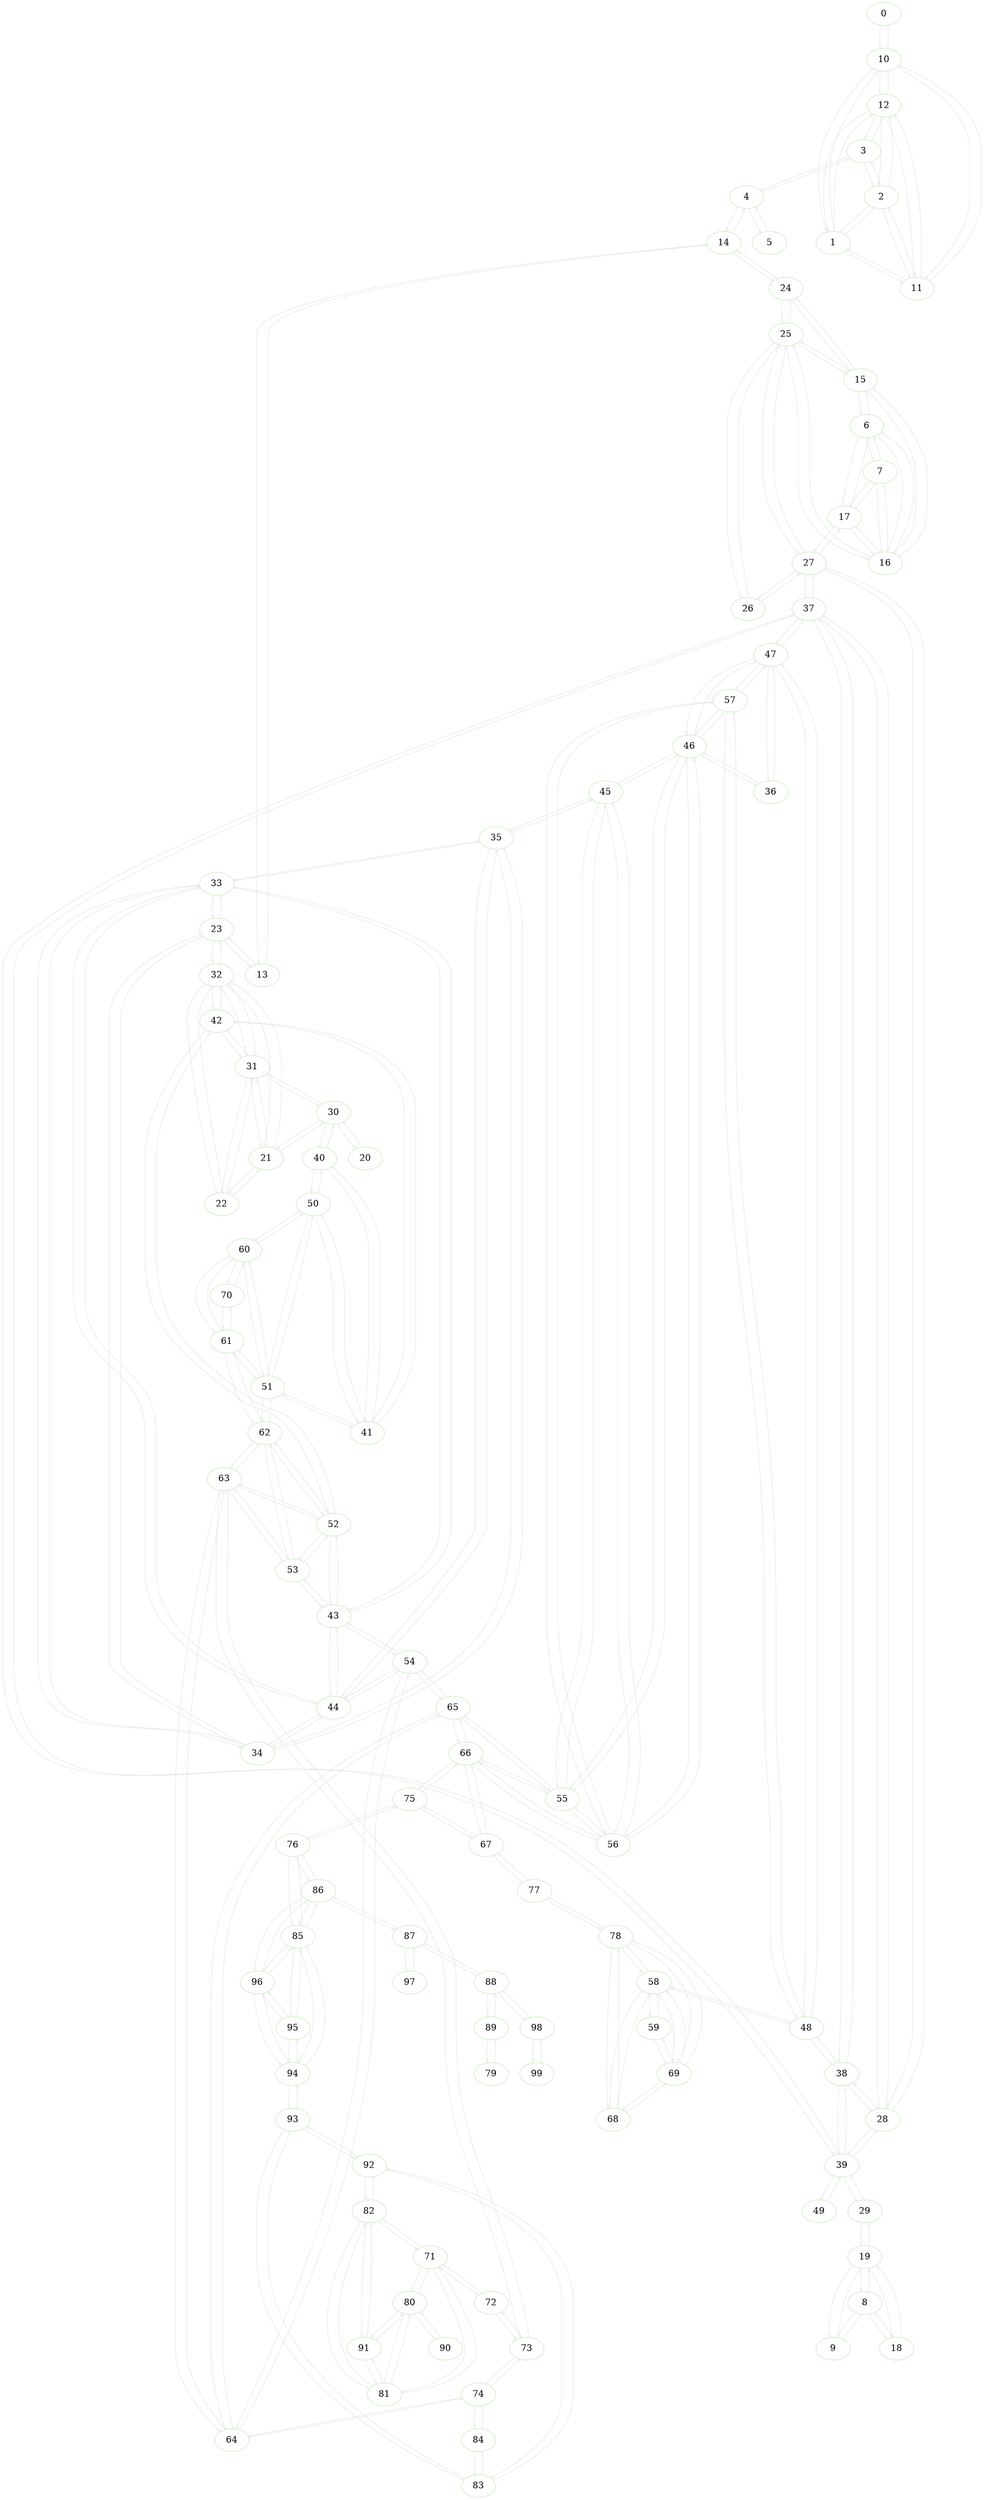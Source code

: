 digraph topology {
	graph [fontsize = 12, outputorder="edgesfirst", size="30,30"];
	node [color = "/pastel16/3", penwidth = 1];
	edge [fontsize = 10, arrowsize = 0.5];
	0 [label = "0", pos="1,0.4!"]
	10 -> 0 [color=lightgrey, arrowhead=empty, penwidth=0.5, label=""]
	1 [label = "1", pos="5,0.2!"]
	2 -> 1 [color=lightgrey, arrowhead=empty, penwidth=0.5, label=""]
	10 -> 1 [color=lightgrey, arrowhead=empty, penwidth=0.5, label=""]
	11 -> 1 [color=lightgrey, arrowhead=empty, penwidth=0.5, label=""]
	12 -> 1 [color=lightgrey, arrowhead=empty, penwidth=0.5, label=""]
	2 [label = "2", pos="7.6,1!"]
	1 -> 2 [color=lightgrey, arrowhead=empty, penwidth=0.5, label=""]
	3 -> 2 [color=lightgrey, arrowhead=empty, penwidth=0.5, label=""]
	11 -> 2 [color=lightgrey, arrowhead=empty, penwidth=0.5, label=""]
	12 -> 2 [color=lightgrey, arrowhead=empty, penwidth=0.5, label=""]
	3 [label = "3", pos="9.2,1.6!"]
	2 -> 3 [color=lightgrey, arrowhead=empty, penwidth=0.5, label=""]
	4 -> 3 [color=lightgrey, arrowhead=empty, penwidth=0.5, label=""]
	12 -> 3 [color=lightgrey, arrowhead=empty, penwidth=0.5, label=""]
	4 [label = "4", pos="12.2,1.4!"]
	3 -> 4 [color=lightgrey, arrowhead=empty, penwidth=0.5, label=""]
	5 -> 4 [color=lightgrey, arrowhead=empty, penwidth=0.5, label=""]
	14 -> 4 [color=lightgrey, arrowhead=empty, penwidth=0.5, label=""]
	5 [label = "5", pos="15.2,0.2!"]
	4 -> 5 [color=lightgrey, arrowhead=empty, penwidth=0.5, label=""]
	6 [label = "6", pos="19.2,2.4!"]
	7 -> 6 [color=lightgrey, arrowhead=empty, penwidth=0.5, label=""]
	15 -> 6 [color=lightgrey, arrowhead=empty, penwidth=0.5, label=""]
	16 -> 6 [color=lightgrey, arrowhead=empty, penwidth=0.5, label=""]
	17 -> 6 [color=lightgrey, arrowhead=empty, penwidth=0.5, label=""]
	7 [label = "7", pos="21.4,0.6!"]
	6 -> 7 [color=lightgrey, arrowhead=empty, penwidth=0.5, label=""]
	16 -> 7 [color=lightgrey, arrowhead=empty, penwidth=0.5, label=""]
	17 -> 7 [color=lightgrey, arrowhead=empty, penwidth=0.5, label=""]
	8 [label = "8", pos="25.8,2.8!"]
	9 -> 8 [color=lightgrey, arrowhead=empty, penwidth=0.5, label=""]
	18 -> 8 [color=lightgrey, arrowhead=empty, penwidth=0.5, label=""]
	19 -> 8 [color=lightgrey, arrowhead=empty, penwidth=0.5, label=""]
	9 [label = "9", pos="28.8,1.2!"]
	8 -> 9 [color=lightgrey, arrowhead=empty, penwidth=0.5, label=""]
	19 -> 9 [color=lightgrey, arrowhead=empty, penwidth=0.5, label=""]
	10 [label = "10", pos="3,3.2!"]
	0 -> 10 [color=lightgrey, arrowhead=empty, penwidth=0.5, label=""]
	1 -> 10 [color=lightgrey, arrowhead=empty, penwidth=0.5, label=""]
	11 -> 10 [color=lightgrey, arrowhead=empty, penwidth=0.5, label=""]
	12 -> 10 [color=lightgrey, arrowhead=empty, penwidth=0.5, label=""]
	11 [label = "11", pos="5.6,3.8!"]
	1 -> 11 [color=lightgrey, arrowhead=empty, penwidth=0.5, label=""]
	2 -> 11 [color=lightgrey, arrowhead=empty, penwidth=0.5, label=""]
	10 -> 11 [color=lightgrey, arrowhead=empty, penwidth=0.5, label=""]
	12 -> 11 [color=lightgrey, arrowhead=empty, penwidth=0.5, label=""]
	12 [label = "12", pos="6.4,3.4!"]
	1 -> 12 [color=lightgrey, arrowhead=empty, penwidth=0.5, label=""]
	2 -> 12 [color=lightgrey, arrowhead=empty, penwidth=0.5, label=""]
	3 -> 12 [color=lightgrey, arrowhead=empty, penwidth=0.5, label=""]
	10 -> 12 [color=lightgrey, arrowhead=empty, penwidth=0.5, label=""]
	11 -> 12 [color=lightgrey, arrowhead=empty, penwidth=0.5, label=""]
	13 [label = "13", pos="10,5.4!"]
	14 -> 13 [color=lightgrey, arrowhead=empty, penwidth=0.5, label=""]
	23 -> 13 [color=lightgrey, arrowhead=empty, penwidth=0.5, label=""]
	14 [label = "14", pos="12.6,4.8!"]
	4 -> 14 [color=lightgrey, arrowhead=empty, penwidth=0.5, label=""]
	13 -> 14 [color=lightgrey, arrowhead=empty, penwidth=0.5, label=""]
	24 -> 14 [color=lightgrey, arrowhead=empty, penwidth=0.5, label=""]
	15 [label = "15", pos="17,4.2!"]
	6 -> 15 [color=lightgrey, arrowhead=empty, penwidth=0.5, label=""]
	16 -> 15 [color=lightgrey, arrowhead=empty, penwidth=0.5, label=""]
	24 -> 15 [color=lightgrey, arrowhead=empty, penwidth=0.5, label=""]
	25 -> 15 [color=lightgrey, arrowhead=empty, penwidth=0.5, label=""]
	16 [label = "16", pos="19.6,3.2!"]
	6 -> 16 [color=lightgrey, arrowhead=empty, penwidth=0.5, label=""]
	7 -> 16 [color=lightgrey, arrowhead=empty, penwidth=0.5, label=""]
	15 -> 16 [color=lightgrey, arrowhead=empty, penwidth=0.5, label=""]
	17 -> 16 [color=lightgrey, arrowhead=empty, penwidth=0.5, label=""]
	25 -> 16 [color=lightgrey, arrowhead=empty, penwidth=0.5, label=""]
	17 [label = "17", pos="21.2,3.6!"]
	6 -> 17 [color=lightgrey, arrowhead=empty, penwidth=0.5, label=""]
	7 -> 17 [color=lightgrey, arrowhead=empty, penwidth=0.5, label=""]
	16 -> 17 [color=lightgrey, arrowhead=empty, penwidth=0.5, label=""]
	27 -> 17 [color=lightgrey, arrowhead=empty, penwidth=0.5, label=""]
	18 [label = "18", pos="26,4.2!"]
	8 -> 18 [color=lightgrey, arrowhead=empty, penwidth=0.5, label=""]
	19 -> 18 [color=lightgrey, arrowhead=empty, penwidth=0.5, label=""]
	19 [label = "19", pos="28,4.8!"]
	8 -> 19 [color=lightgrey, arrowhead=empty, penwidth=0.5, label=""]
	9 -> 19 [color=lightgrey, arrowhead=empty, penwidth=0.5, label=""]
	18 -> 19 [color=lightgrey, arrowhead=empty, penwidth=0.5, label=""]
	29 -> 19 [color=lightgrey, arrowhead=empty, penwidth=0.5, label=""]
	20 [label = "20", pos="1.4,6.8!"]
	30 -> 20 [color=lightgrey, arrowhead=empty, penwidth=0.5, label=""]
	21 [label = "21", pos="5.4,8!"]
	22 -> 21 [color=lightgrey, arrowhead=empty, penwidth=0.5, label=""]
	30 -> 21 [color=lightgrey, arrowhead=empty, penwidth=0.5, label=""]
	31 -> 21 [color=lightgrey, arrowhead=empty, penwidth=0.5, label=""]
	32 -> 21 [color=lightgrey, arrowhead=empty, penwidth=0.5, label=""]
	22 [label = "22", pos="6.8,7.8!"]
	21 -> 22 [color=lightgrey, arrowhead=empty, penwidth=0.5, label=""]
	31 -> 22 [color=lightgrey, arrowhead=empty, penwidth=0.5, label=""]
	32 -> 22 [color=lightgrey, arrowhead=empty, penwidth=0.5, label=""]
	23 [label = "23", pos="10.6,8.6!"]
	13 -> 23 [color=lightgrey, arrowhead=empty, penwidth=0.5, label=""]
	32 -> 23 [color=lightgrey, arrowhead=empty, penwidth=0.5, label=""]
	33 -> 23 [color=lightgrey, arrowhead=empty, penwidth=0.5, label=""]
	34 -> 23 [color=lightgrey, arrowhead=empty, penwidth=0.5, label=""]
	24 [label = "24", pos="14.2,6.8!"]
	14 -> 24 [color=lightgrey, arrowhead=empty, penwidth=0.5, label=""]
	15 -> 24 [color=lightgrey, arrowhead=empty, penwidth=0.5, label=""]
	25 -> 24 [color=lightgrey, arrowhead=empty, penwidth=0.5, label=""]
	25 [label = "25", pos="18,6.4!"]
	15 -> 25 [color=lightgrey, arrowhead=empty, penwidth=0.5, label=""]
	16 -> 25 [color=lightgrey, arrowhead=empty, penwidth=0.5, label=""]
	24 -> 25 [color=lightgrey, arrowhead=empty, penwidth=0.5, label=""]
	26 -> 25 [color=lightgrey, arrowhead=empty, penwidth=0.5, label=""]
	27 -> 25 [color=lightgrey, arrowhead=empty, penwidth=0.5, label=""]
	26 [label = "26", pos="19.2,8.2!"]
	25 -> 26 [color=lightgrey, arrowhead=empty, penwidth=0.5, label=""]
	27 -> 26 [color=lightgrey, arrowhead=empty, penwidth=0.5, label=""]
	27 [label = "27", pos="21.4,7.4!"]
	17 -> 27 [color=lightgrey, arrowhead=empty, penwidth=0.5, label=""]
	25 -> 27 [color=lightgrey, arrowhead=empty, penwidth=0.5, label=""]
	26 -> 27 [color=lightgrey, arrowhead=empty, penwidth=0.5, label=""]
	28 -> 27 [color=lightgrey, arrowhead=empty, penwidth=0.5, label=""]
	37 -> 27 [color=lightgrey, arrowhead=empty, penwidth=0.5, label=""]
	28 [label = "28", pos="24.2,8!"]
	27 -> 28 [color=lightgrey, arrowhead=empty, penwidth=0.5, label=""]
	37 -> 28 [color=lightgrey, arrowhead=empty, penwidth=0.5, label=""]
	38 -> 28 [color=lightgrey, arrowhead=empty, penwidth=0.5, label=""]
	39 -> 28 [color=lightgrey, arrowhead=empty, penwidth=0.5, label=""]
	29 [label = "29", pos="29.2,7.8!"]
	19 -> 29 [color=lightgrey, arrowhead=empty, penwidth=0.5, label=""]
	39 -> 29 [color=lightgrey, arrowhead=empty, penwidth=0.5, label=""]
	30 [label = "30", pos="2.6,10!"]
	20 -> 30 [color=lightgrey, arrowhead=empty, penwidth=0.5, label=""]
	21 -> 30 [color=lightgrey, arrowhead=empty, penwidth=0.5, label=""]
	31 -> 30 [color=lightgrey, arrowhead=empty, penwidth=0.5, label=""]
	40 -> 30 [color=lightgrey, arrowhead=empty, penwidth=0.5, label=""]
	31 [label = "31", pos="5,10.8!"]
	21 -> 31 [color=lightgrey, arrowhead=empty, penwidth=0.5, label=""]
	22 -> 31 [color=lightgrey, arrowhead=empty, penwidth=0.5, label=""]
	30 -> 31 [color=lightgrey, arrowhead=empty, penwidth=0.5, label=""]
	32 -> 31 [color=lightgrey, arrowhead=empty, penwidth=0.5, label=""]
	42 -> 31 [color=lightgrey, arrowhead=empty, penwidth=0.5, label=""]
	32 [label = "32", pos="7.8,10.4!"]
	21 -> 32 [color=lightgrey, arrowhead=empty, penwidth=0.5, label=""]
	22 -> 32 [color=lightgrey, arrowhead=empty, penwidth=0.5, label=""]
	23 -> 32 [color=lightgrey, arrowhead=empty, penwidth=0.5, label=""]
	31 -> 32 [color=lightgrey, arrowhead=empty, penwidth=0.5, label=""]
	42 -> 32 [color=lightgrey, arrowhead=empty, penwidth=0.5, label=""]
	33 [label = "33", pos="11.6,11.8!"]
	23 -> 33 [color=lightgrey, arrowhead=empty, penwidth=0.5, label=""]
	34 -> 33 [color=lightgrey, arrowhead=empty, penwidth=0.5, label=""]
	35 -> 33 [color=lightgrey, arrowhead=empty, penwidth=0.5, label=""]
	43 -> 33 [color=lightgrey, arrowhead=empty, penwidth=0.5, label=""]
	44 -> 33 [color=lightgrey, arrowhead=empty, penwidth=0.5, label=""]
	34 [label = "34", pos="13.4,11!"]
	23 -> 34 [color=lightgrey, arrowhead=empty, penwidth=0.5, label=""]
	33 -> 34 [color=lightgrey, arrowhead=empty, penwidth=0.5, label=""]
	35 -> 34 [color=lightgrey, arrowhead=empty, penwidth=0.5, label=""]
	44 -> 34 [color=lightgrey, arrowhead=empty, penwidth=0.5, label=""]
	35 [label = "35", pos="15.2,11.2!"]
	33 -> 35 [color=lightgrey, arrowhead=empty, penwidth=0.5, label=""]
	34 -> 35 [color=lightgrey, arrowhead=empty, penwidth=0.5, label=""]
	44 -> 35 [color=lightgrey, arrowhead=empty, penwidth=0.5, label=""]
	45 -> 35 [color=lightgrey, arrowhead=empty, penwidth=0.5, label=""]
	36 [label = "36", pos="20,12!"]
	46 -> 36 [color=lightgrey, arrowhead=empty, penwidth=0.5, label=""]
	47 -> 36 [color=lightgrey, arrowhead=empty, penwidth=0.5, label=""]
	37 [label = "37", pos="23.4,9.8!"]
	27 -> 37 [color=lightgrey, arrowhead=empty, penwidth=0.5, label=""]
	28 -> 37 [color=lightgrey, arrowhead=empty, penwidth=0.5, label=""]
	38 -> 37 [color=lightgrey, arrowhead=empty, penwidth=0.5, label=""]
	39 -> 37 [color=lightgrey, arrowhead=empty, penwidth=0.5, label=""]
	47 -> 37 [color=lightgrey, arrowhead=empty, penwidth=0.5, label=""]
	38 [label = "38", pos="25.2,11!"]
	28 -> 38 [color=lightgrey, arrowhead=empty, penwidth=0.5, label=""]
	37 -> 38 [color=lightgrey, arrowhead=empty, penwidth=0.5, label=""]
	39 -> 38 [color=lightgrey, arrowhead=empty, penwidth=0.5, label=""]
	48 -> 38 [color=lightgrey, arrowhead=empty, penwidth=0.5, label=""]
	39 [label = "39", pos="27,10.4!"]
	28 -> 39 [color=lightgrey, arrowhead=empty, penwidth=0.5, label=""]
	29 -> 39 [color=lightgrey, arrowhead=empty, penwidth=0.5, label=""]
	37 -> 39 [color=lightgrey, arrowhead=empty, penwidth=0.5, label=""]
	38 -> 39 [color=lightgrey, arrowhead=empty, penwidth=0.5, label=""]
	49 -> 39 [color=lightgrey, arrowhead=empty, penwidth=0.5, label=""]
	40 [label = "40", pos="0.6,12.4!"]
	30 -> 40 [color=lightgrey, arrowhead=empty, penwidth=0.5, label=""]
	41 -> 40 [color=lightgrey, arrowhead=empty, penwidth=0.5, label=""]
	50 -> 40 [color=lightgrey, arrowhead=empty, penwidth=0.5, label=""]
	41 [label = "41", pos="3.2,14.4!"]
	40 -> 41 [color=lightgrey, arrowhead=empty, penwidth=0.5, label=""]
	42 -> 41 [color=lightgrey, arrowhead=empty, penwidth=0.5, label=""]
	50 -> 41 [color=lightgrey, arrowhead=empty, penwidth=0.5, label=""]
	51 -> 41 [color=lightgrey, arrowhead=empty, penwidth=0.5, label=""]
	42 [label = "42", pos="6.4,12.8!"]
	31 -> 42 [color=lightgrey, arrowhead=empty, penwidth=0.5, label=""]
	32 -> 42 [color=lightgrey, arrowhead=empty, penwidth=0.5, label=""]
	41 -> 42 [color=lightgrey, arrowhead=empty, penwidth=0.5, label=""]
	52 -> 42 [color=lightgrey, arrowhead=empty, penwidth=0.5, label=""]
	43 [label = "43", pos="10.2,14.6!"]
	33 -> 43 [color=lightgrey, arrowhead=empty, penwidth=0.5, label=""]
	44 -> 43 [color=lightgrey, arrowhead=empty, penwidth=0.5, label=""]
	52 -> 43 [color=lightgrey, arrowhead=empty, penwidth=0.5, label=""]
	53 -> 43 [color=lightgrey, arrowhead=empty, penwidth=0.5, label=""]
	54 -> 43 [color=lightgrey, arrowhead=empty, penwidth=0.5, label=""]
	44 [label = "44", pos="12.2,13.4!"]
	33 -> 44 [color=lightgrey, arrowhead=empty, penwidth=0.5, label=""]
	34 -> 44 [color=lightgrey, arrowhead=empty, penwidth=0.5, label=""]
	35 -> 44 [color=lightgrey, arrowhead=empty, penwidth=0.5, label=""]
	43 -> 44 [color=lightgrey, arrowhead=empty, penwidth=0.5, label=""]
	54 -> 44 [color=lightgrey, arrowhead=empty, penwidth=0.5, label=""]
	45 [label = "45", pos="16.6,14.6!"]
	35 -> 45 [color=lightgrey, arrowhead=empty, penwidth=0.5, label=""]
	46 -> 45 [color=lightgrey, arrowhead=empty, penwidth=0.5, label=""]
	55 -> 45 [color=lightgrey, arrowhead=empty, penwidth=0.5, label=""]
	56 -> 45 [color=lightgrey, arrowhead=empty, penwidth=0.5, label=""]
	46 [label = "46", pos="20.4,14.6!"]
	36 -> 46 [color=lightgrey, arrowhead=empty, penwidth=0.5, label=""]
	45 -> 46 [color=lightgrey, arrowhead=empty, penwidth=0.5, label=""]
	47 -> 46 [color=lightgrey, arrowhead=empty, penwidth=0.5, label=""]
	55 -> 46 [color=lightgrey, arrowhead=empty, penwidth=0.5, label=""]
	56 -> 46 [color=lightgrey, arrowhead=empty, penwidth=0.5, label=""]
	57 -> 46 [color=lightgrey, arrowhead=empty, penwidth=0.5, label=""]
	47 [label = "47", pos="21.8,13.2!"]
	36 -> 47 [color=lightgrey, arrowhead=empty, penwidth=0.5, label=""]
	37 -> 47 [color=lightgrey, arrowhead=empty, penwidth=0.5, label=""]
	46 -> 47 [color=lightgrey, arrowhead=empty, penwidth=0.5, label=""]
	48 -> 47 [color=lightgrey, arrowhead=empty, penwidth=0.5, label=""]
	57 -> 47 [color=lightgrey, arrowhead=empty, penwidth=0.5, label=""]
	48 [label = "48", pos="25,14.6!"]
	38 -> 48 [color=lightgrey, arrowhead=empty, penwidth=0.5, label=""]
	47 -> 48 [color=lightgrey, arrowhead=empty, penwidth=0.5, label=""]
	57 -> 48 [color=lightgrey, arrowhead=empty, penwidth=0.5, label=""]
	58 -> 48 [color=lightgrey, arrowhead=empty, penwidth=0.5, label=""]
	49 [label = "49", pos="29.8,12.4!"]
	39 -> 49 [color=lightgrey, arrowhead=empty, penwidth=0.5, label=""]
	50 [label = "50", pos="0.6,15.6!"]
	40 -> 50 [color=lightgrey, arrowhead=empty, penwidth=0.5, label=""]
	41 -> 50 [color=lightgrey, arrowhead=empty, penwidth=0.5, label=""]
	51 -> 50 [color=lightgrey, arrowhead=empty, penwidth=0.5, label=""]
	60 -> 50 [color=lightgrey, arrowhead=empty, penwidth=0.5, label=""]
	51 [label = "51", pos="3.8,16.4!"]
	41 -> 51 [color=lightgrey, arrowhead=empty, penwidth=0.5, label=""]
	50 -> 51 [color=lightgrey, arrowhead=empty, penwidth=0.5, label=""]
	60 -> 51 [color=lightgrey, arrowhead=empty, penwidth=0.5, label=""]
	61 -> 51 [color=lightgrey, arrowhead=empty, penwidth=0.5, label=""]
	62 -> 51 [color=lightgrey, arrowhead=empty, penwidth=0.5, label=""]
	52 [label = "52", pos="7.8,15.8!"]
	42 -> 52 [color=lightgrey, arrowhead=empty, penwidth=0.5, label=""]
	43 -> 52 [color=lightgrey, arrowhead=empty, penwidth=0.5, label=""]
	53 -> 52 [color=lightgrey, arrowhead=empty, penwidth=0.5, label=""]
	62 -> 52 [color=lightgrey, arrowhead=empty, penwidth=0.5, label=""]
	63 -> 52 [color=lightgrey, arrowhead=empty, penwidth=0.5, label=""]
	53 [label = "53", pos="9,16.2!"]
	43 -> 53 [color=lightgrey, arrowhead=empty, penwidth=0.5, label=""]
	52 -> 53 [color=lightgrey, arrowhead=empty, penwidth=0.5, label=""]
	62 -> 53 [color=lightgrey, arrowhead=empty, penwidth=0.5, label=""]
	63 -> 53 [color=lightgrey, arrowhead=empty, penwidth=0.5, label=""]
	54 [label = "54", pos="13.2,16.6!"]
	43 -> 54 [color=lightgrey, arrowhead=empty, penwidth=0.5, label=""]
	44 -> 54 [color=lightgrey, arrowhead=empty, penwidth=0.5, label=""]
	64 -> 54 [color=lightgrey, arrowhead=empty, penwidth=0.5, label=""]
	65 -> 54 [color=lightgrey, arrowhead=empty, penwidth=0.5, label=""]
	55 [label = "55", pos="17.8,17!"]
	45 -> 55 [color=lightgrey, arrowhead=empty, penwidth=0.5, label=""]
	46 -> 55 [color=lightgrey, arrowhead=empty, penwidth=0.5, label=""]
	56 -> 55 [color=lightgrey, arrowhead=empty, penwidth=0.5, label=""]
	65 -> 55 [color=lightgrey, arrowhead=empty, penwidth=0.5, label=""]
	66 -> 55 [color=lightgrey, arrowhead=empty, penwidth=0.5, label=""]
	56 [label = "56", pos="19.6,16.8!"]
	45 -> 56 [color=lightgrey, arrowhead=empty, penwidth=0.5, label=""]
	46 -> 56 [color=lightgrey, arrowhead=empty, penwidth=0.5, label=""]
	55 -> 56 [color=lightgrey, arrowhead=empty, penwidth=0.5, label=""]
	57 -> 56 [color=lightgrey, arrowhead=empty, penwidth=0.5, label=""]
	66 -> 56 [color=lightgrey, arrowhead=empty, penwidth=0.5, label=""]
	57 [label = "57", pos="23,15.2!"]
	46 -> 57 [color=lightgrey, arrowhead=empty, penwidth=0.5, label=""]
	47 -> 57 [color=lightgrey, arrowhead=empty, penwidth=0.5, label=""]
	48 -> 57 [color=lightgrey, arrowhead=empty, penwidth=0.5, label=""]
	56 -> 57 [color=lightgrey, arrowhead=empty, penwidth=0.5, label=""]
	58 [label = "58", pos="26.6,17.4!"]
	48 -> 58 [color=lightgrey, arrowhead=empty, penwidth=0.5, label=""]
	59 -> 58 [color=lightgrey, arrowhead=empty, penwidth=0.5, label=""]
	68 -> 58 [color=lightgrey, arrowhead=empty, penwidth=0.5, label=""]
	69 -> 58 [color=lightgrey, arrowhead=empty, penwidth=0.5, label=""]
	78 -> 58 [color=lightgrey, arrowhead=empty, penwidth=0.5, label=""]
	59 [label = "59", pos="29.6,17.4!"]
	58 -> 59 [color=lightgrey, arrowhead=empty, penwidth=0.5, label=""]
	69 -> 59 [color=lightgrey, arrowhead=empty, penwidth=0.5, label=""]
	60 [label = "60", pos="1.2,19.2!"]
	50 -> 60 [color=lightgrey, arrowhead=empty, penwidth=0.5, label=""]
	51 -> 60 [color=lightgrey, arrowhead=empty, penwidth=0.5, label=""]
	61 -> 60 [color=lightgrey, arrowhead=empty, penwidth=0.5, label=""]
	70 -> 60 [color=lightgrey, arrowhead=empty, penwidth=0.5, label=""]
	61 [label = "61", pos="3.4,20!"]
	51 -> 61 [color=lightgrey, arrowhead=empty, penwidth=0.5, label=""]
	60 -> 61 [color=lightgrey, arrowhead=empty, penwidth=0.5, label=""]
	62 -> 61 [color=lightgrey, arrowhead=empty, penwidth=0.5, label=""]
	70 -> 61 [color=lightgrey, arrowhead=empty, penwidth=0.5, label=""]
	62 [label = "62", pos="6.2,18.2!"]
	51 -> 62 [color=lightgrey, arrowhead=empty, penwidth=0.5, label=""]
	52 -> 62 [color=lightgrey, arrowhead=empty, penwidth=0.5, label=""]
	53 -> 62 [color=lightgrey, arrowhead=empty, penwidth=0.5, label=""]
	61 -> 62 [color=lightgrey, arrowhead=empty, penwidth=0.5, label=""]
	63 -> 62 [color=lightgrey, arrowhead=empty, penwidth=0.5, label=""]
	63 [label = "63", pos="9.6,18.4!"]
	52 -> 63 [color=lightgrey, arrowhead=empty, penwidth=0.5, label=""]
	53 -> 63 [color=lightgrey, arrowhead=empty, penwidth=0.5, label=""]
	62 -> 63 [color=lightgrey, arrowhead=empty, penwidth=0.5, label=""]
	64 -> 63 [color=lightgrey, arrowhead=empty, penwidth=0.5, label=""]
	73 -> 63 [color=lightgrey, arrowhead=empty, penwidth=0.5, label=""]
	64 [label = "64", pos="13,18.2!"]
	54 -> 64 [color=lightgrey, arrowhead=empty, penwidth=0.5, label=""]
	63 -> 64 [color=lightgrey, arrowhead=empty, penwidth=0.5, label=""]
	65 -> 64 [color=lightgrey, arrowhead=empty, penwidth=0.5, label=""]
	74 -> 64 [color=lightgrey, arrowhead=empty, penwidth=0.5, label=""]
	65 [label = "65", pos="15,18.4!"]
	54 -> 65 [color=lightgrey, arrowhead=empty, penwidth=0.5, label=""]
	55 -> 65 [color=lightgrey, arrowhead=empty, penwidth=0.5, label=""]
	64 -> 65 [color=lightgrey, arrowhead=empty, penwidth=0.5, label=""]
	66 -> 65 [color=lightgrey, arrowhead=empty, penwidth=0.5, label=""]
	66 [label = "66", pos="18.4,19!"]
	55 -> 66 [color=lightgrey, arrowhead=empty, penwidth=0.5, label=""]
	56 -> 66 [color=lightgrey, arrowhead=empty, penwidth=0.5, label=""]
	65 -> 66 [color=lightgrey, arrowhead=empty, penwidth=0.5, label=""]
	67 -> 66 [color=lightgrey, arrowhead=empty, penwidth=0.5, label=""]
	75 -> 66 [color=lightgrey, arrowhead=empty, penwidth=0.5, label=""]
	67 [label = "67", pos="21,20.6!"]
	66 -> 67 [color=lightgrey, arrowhead=empty, penwidth=0.5, label=""]
	75 -> 67 [color=lightgrey, arrowhead=empty, penwidth=0.5, label=""]
	77 -> 67 [color=lightgrey, arrowhead=empty, penwidth=0.5, label=""]
	68 [label = "68", pos="25.8,18.4!"]
	58 -> 68 [color=lightgrey, arrowhead=empty, penwidth=0.5, label=""]
	69 -> 68 [color=lightgrey, arrowhead=empty, penwidth=0.5, label=""]
	78 -> 68 [color=lightgrey, arrowhead=empty, penwidth=0.5, label=""]
	69 [label = "69", pos="27.8,19!"]
	58 -> 69 [color=lightgrey, arrowhead=empty, penwidth=0.5, label=""]
	59 -> 69 [color=lightgrey, arrowhead=empty, penwidth=0.5, label=""]
	68 -> 69 [color=lightgrey, arrowhead=empty, penwidth=0.5, label=""]
	78 -> 69 [color=lightgrey, arrowhead=empty, penwidth=0.5, label=""]
	70 [label = "70", pos="1,21.4!"]
	60 -> 70 [color=lightgrey, arrowhead=empty, penwidth=0.5, label=""]
	61 -> 70 [color=lightgrey, arrowhead=empty, penwidth=0.5, label=""]
	71 [label = "71", pos="5.6,24!"]
	72 -> 71 [color=lightgrey, arrowhead=empty, penwidth=0.5, label=""]
	80 -> 71 [color=lightgrey, arrowhead=empty, penwidth=0.5, label=""]
	81 -> 71 [color=lightgrey, arrowhead=empty, penwidth=0.5, label=""]
	82 -> 71 [color=lightgrey, arrowhead=empty, penwidth=0.5, label=""]
	72 [label = "72", pos="7.4,22.4!"]
	71 -> 72 [color=lightgrey, arrowhead=empty, penwidth=0.5, label=""]
	73 -> 72 [color=lightgrey, arrowhead=empty, penwidth=0.5, label=""]
	73 [label = "73", pos="9.2,21.4!"]
	63 -> 73 [color=lightgrey, arrowhead=empty, penwidth=0.5, label=""]
	72 -> 73 [color=lightgrey, arrowhead=empty, penwidth=0.5, label=""]
	74 -> 73 [color=lightgrey, arrowhead=empty, penwidth=0.5, label=""]
	74 [label = "74", pos="13,21.8!"]
	64 -> 74 [color=lightgrey, arrowhead=empty, penwidth=0.5, label=""]
	73 -> 74 [color=lightgrey, arrowhead=empty, penwidth=0.5, label=""]
	84 -> 74 [color=lightgrey, arrowhead=empty, penwidth=0.5, label=""]
	75 [label = "75", pos="17.4,21.4!"]
	66 -> 75 [color=lightgrey, arrowhead=empty, penwidth=0.5, label=""]
	67 -> 75 [color=lightgrey, arrowhead=empty, penwidth=0.5, label=""]
	76 -> 75 [color=lightgrey, arrowhead=empty, penwidth=0.5, label=""]
	76 [label = "76", pos="18,23.8!"]
	75 -> 76 [color=lightgrey, arrowhead=empty, penwidth=0.5, label=""]
	85 -> 76 [color=lightgrey, arrowhead=empty, penwidth=0.5, label=""]
	86 -> 76 [color=lightgrey, arrowhead=empty, penwidth=0.5, label=""]
	77 [label = "77", pos="22.6,21.4!"]
	67 -> 77 [color=lightgrey, arrowhead=empty, penwidth=0.5, label=""]
	78 -> 77 [color=lightgrey, arrowhead=empty, penwidth=0.5, label=""]
	78 [label = "78", pos="25.6,21!"]
	58 -> 78 [color=lightgrey, arrowhead=empty, penwidth=0.5, label=""]
	68 -> 78 [color=lightgrey, arrowhead=empty, penwidth=0.5, label=""]
	69 -> 78 [color=lightgrey, arrowhead=empty, penwidth=0.5, label=""]
	77 -> 78 [color=lightgrey, arrowhead=empty, penwidth=0.5, label=""]
	79 [label = "79", pos="28.6,24!"]
	89 -> 79 [color=lightgrey, arrowhead=empty, penwidth=0.5, label=""]
	80 [label = "80", pos="2.6,26!"]
	71 -> 80 [color=lightgrey, arrowhead=empty, penwidth=0.5, label=""]
	81 -> 80 [color=lightgrey, arrowhead=empty, penwidth=0.5, label=""]
	90 -> 80 [color=lightgrey, arrowhead=empty, penwidth=0.5, label=""]
	91 -> 80 [color=lightgrey, arrowhead=empty, penwidth=0.5, label=""]
	81 [label = "81", pos="3.8,25.2!"]
	71 -> 81 [color=lightgrey, arrowhead=empty, penwidth=0.5, label=""]
	80 -> 81 [color=lightgrey, arrowhead=empty, penwidth=0.5, label=""]
	82 -> 81 [color=lightgrey, arrowhead=empty, penwidth=0.5, label=""]
	91 -> 81 [color=lightgrey, arrowhead=empty, penwidth=0.5, label=""]
	82 [label = "82", pos="6.6,26.4!"]
	71 -> 82 [color=lightgrey, arrowhead=empty, penwidth=0.5, label=""]
	81 -> 82 [color=lightgrey, arrowhead=empty, penwidth=0.5, label=""]
	91 -> 82 [color=lightgrey, arrowhead=empty, penwidth=0.5, label=""]
	92 -> 82 [color=lightgrey, arrowhead=empty, penwidth=0.5, label=""]
	83 [label = "83", pos="10.6,26.4!"]
	84 -> 83 [color=lightgrey, arrowhead=empty, penwidth=0.5, label=""]
	92 -> 83 [color=lightgrey, arrowhead=empty, penwidth=0.5, label=""]
	93 -> 83 [color=lightgrey, arrowhead=empty, penwidth=0.5, label=""]
	84 [label = "84", pos="13,24.6!"]
	74 -> 84 [color=lightgrey, arrowhead=empty, penwidth=0.5, label=""]
	83 -> 84 [color=lightgrey, arrowhead=empty, penwidth=0.5, label=""]
	85 [label = "85", pos="17.4,27!"]
	76 -> 85 [color=lightgrey, arrowhead=empty, penwidth=0.5, label=""]
	86 -> 85 [color=lightgrey, arrowhead=empty, penwidth=0.5, label=""]
	94 -> 85 [color=lightgrey, arrowhead=empty, penwidth=0.5, label=""]
	95 -> 85 [color=lightgrey, arrowhead=empty, penwidth=0.5, label=""]
	96 -> 85 [color=lightgrey, arrowhead=empty, penwidth=0.5, label=""]
	86 [label = "86", pos="20.6,26.4!"]
	76 -> 86 [color=lightgrey, arrowhead=empty, penwidth=0.5, label=""]
	85 -> 86 [color=lightgrey, arrowhead=empty, penwidth=0.5, label=""]
	87 -> 86 [color=lightgrey, arrowhead=empty, penwidth=0.5, label=""]
	96 -> 86 [color=lightgrey, arrowhead=empty, penwidth=0.5, label=""]
	87 [label = "87", pos="23.4,26.2!"]
	86 -> 87 [color=lightgrey, arrowhead=empty, penwidth=0.5, label=""]
	88 -> 87 [color=lightgrey, arrowhead=empty, penwidth=0.5, label=""]
	97 -> 87 [color=lightgrey, arrowhead=empty, penwidth=0.5, label=""]
	88 [label = "88", pos="24.6,25.6!"]
	87 -> 88 [color=lightgrey, arrowhead=empty, penwidth=0.5, label=""]
	89 -> 88 [color=lightgrey, arrowhead=empty, penwidth=0.5, label=""]
	98 -> 88 [color=lightgrey, arrowhead=empty, penwidth=0.5, label=""]
	89 [label = "89", pos="28,24!"]
	79 -> 89 [color=lightgrey, arrowhead=empty, penwidth=0.5, label=""]
	88 -> 89 [color=lightgrey, arrowhead=empty, penwidth=0.5, label=""]
	90 [label = "90", pos="0,27.8!"]
	80 -> 90 [color=lightgrey, arrowhead=empty, penwidth=0.5, label=""]
	91 [label = "91", pos="3.8,29!"]
	80 -> 91 [color=lightgrey, arrowhead=empty, penwidth=0.5, label=""]
	81 -> 91 [color=lightgrey, arrowhead=empty, penwidth=0.5, label=""]
	82 -> 91 [color=lightgrey, arrowhead=empty, penwidth=0.5, label=""]
	92 [label = "92", pos="8.8,28.4!"]
	82 -> 92 [color=lightgrey, arrowhead=empty, penwidth=0.5, label=""]
	83 -> 92 [color=lightgrey, arrowhead=empty, penwidth=0.5, label=""]
	93 -> 92 [color=lightgrey, arrowhead=empty, penwidth=0.5, label=""]
	93 [label = "93", pos="11.8,30!"]
	83 -> 93 [color=lightgrey, arrowhead=empty, penwidth=0.5, label=""]
	92 -> 93 [color=lightgrey, arrowhead=empty, penwidth=0.5, label=""]
	94 -> 93 [color=lightgrey, arrowhead=empty, penwidth=0.5, label=""]
	94 [label = "94", pos="14.8,28!"]
	85 -> 94 [color=lightgrey, arrowhead=empty, penwidth=0.5, label=""]
	93 -> 94 [color=lightgrey, arrowhead=empty, penwidth=0.5, label=""]
	95 -> 94 [color=lightgrey, arrowhead=empty, penwidth=0.5, label=""]
	96 -> 94 [color=lightgrey, arrowhead=empty, penwidth=0.5, label=""]
	95 [label = "95", pos="15.6,27.6!"]
	85 -> 95 [color=lightgrey, arrowhead=empty, penwidth=0.5, label=""]
	94 -> 95 [color=lightgrey, arrowhead=empty, penwidth=0.5, label=""]
	96 -> 95 [color=lightgrey, arrowhead=empty, penwidth=0.5, label=""]
	96 [label = "96", pos="18.6,27.6!"]
	85 -> 96 [color=lightgrey, arrowhead=empty, penwidth=0.5, label=""]
	86 -> 96 [color=lightgrey, arrowhead=empty, penwidth=0.5, label=""]
	94 -> 96 [color=lightgrey, arrowhead=empty, penwidth=0.5, label=""]
	95 -> 96 [color=lightgrey, arrowhead=empty, penwidth=0.5, label=""]
	97 [label = "97", pos="22.8,29.8!"]
	87 -> 97 [color=lightgrey, arrowhead=empty, penwidth=0.5, label=""]
	98 [label = "98", pos="26.6,28.4!"]
	88 -> 98 [color=lightgrey, arrowhead=empty, penwidth=0.5, label=""]
	99 -> 98 [color=lightgrey, arrowhead=empty, penwidth=0.5, label=""]
	99 [label = "99", pos="29,29.4!"]
	98 -> 99 [color=lightgrey, arrowhead=empty, penwidth=0.5, label=""]
}
